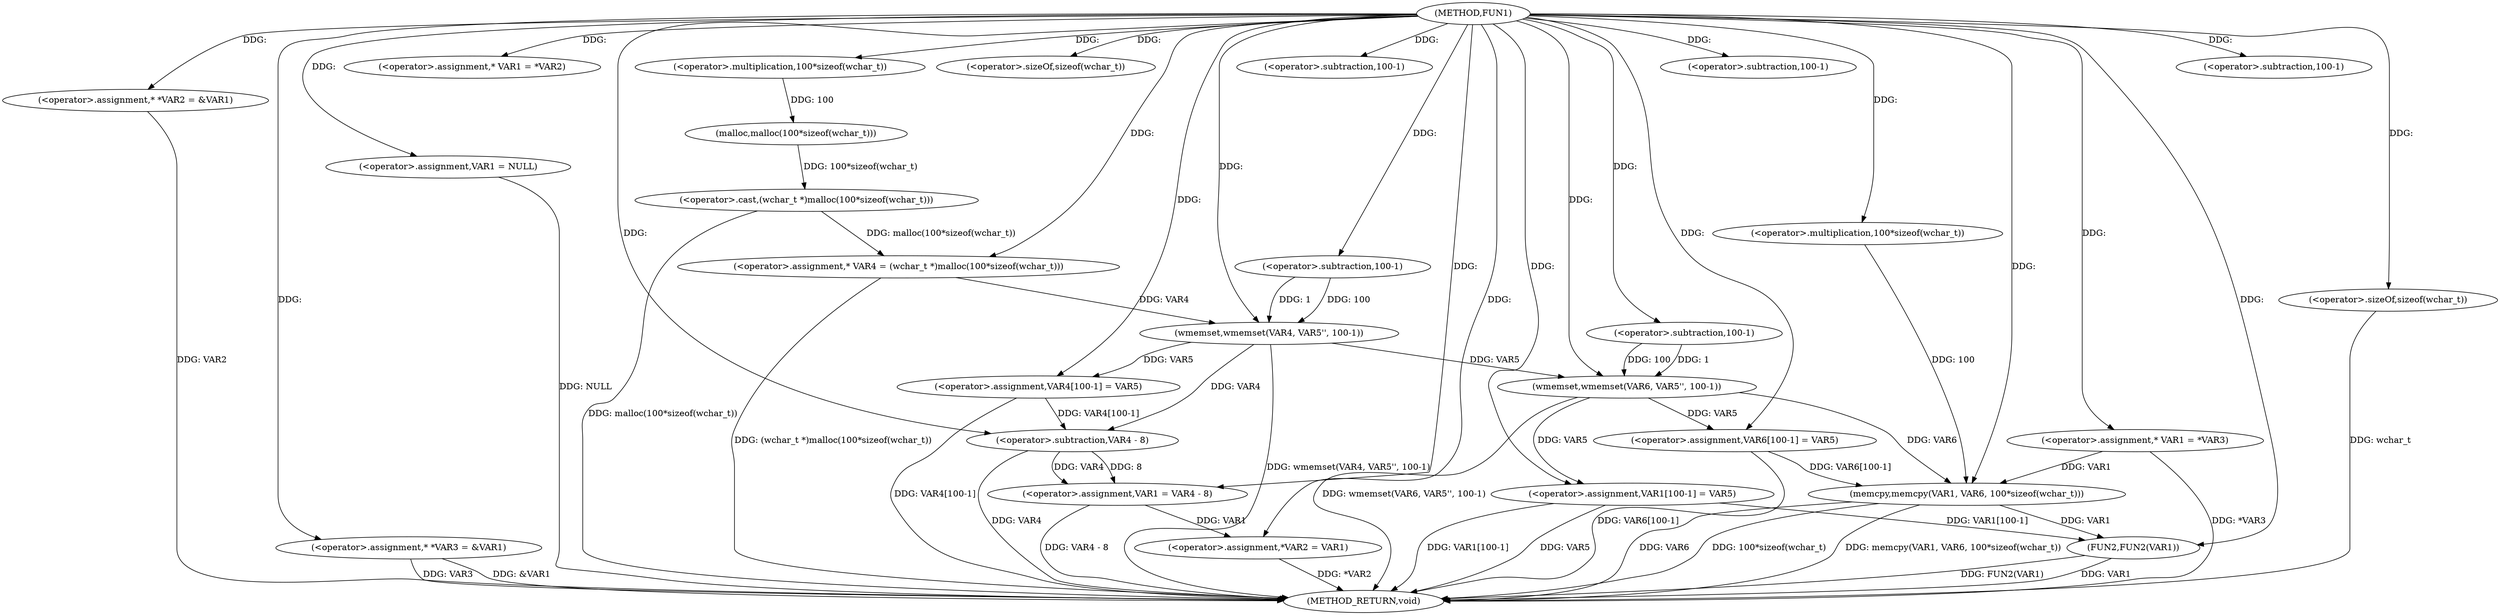 digraph FUN1 {  
"1000100" [label = "(METHOD,FUN1)" ]
"1000192" [label = "(METHOD_RETURN,void)" ]
"1000104" [label = "(<operator>.assignment,* *VAR2 = &VAR1)" ]
"1000109" [label = "(<operator>.assignment,* *VAR3 = &VAR1)" ]
"1000113" [label = "(<operator>.assignment,VAR1 = NULL)" ]
"1000118" [label = "(<operator>.assignment,* VAR1 = *VAR2)" ]
"1000124" [label = "(<operator>.assignment,* VAR4 = (wchar_t *)malloc(100*sizeof(wchar_t)))" ]
"1000126" [label = "(<operator>.cast,(wchar_t *)malloc(100*sizeof(wchar_t)))" ]
"1000128" [label = "(malloc,malloc(100*sizeof(wchar_t)))" ]
"1000129" [label = "(<operator>.multiplication,100*sizeof(wchar_t))" ]
"1000131" [label = "(<operator>.sizeOf,sizeof(wchar_t))" ]
"1000133" [label = "(wmemset,wmemset(VAR4, VAR5'', 100-1))" ]
"1000136" [label = "(<operator>.subtraction,100-1)" ]
"1000139" [label = "(<operator>.assignment,VAR4[100-1] = VAR5)" ]
"1000142" [label = "(<operator>.subtraction,100-1)" ]
"1000146" [label = "(<operator>.assignment,VAR1 = VAR4 - 8)" ]
"1000148" [label = "(<operator>.subtraction,VAR4 - 8)" ]
"1000151" [label = "(<operator>.assignment,*VAR2 = VAR1)" ]
"1000157" [label = "(<operator>.assignment,* VAR1 = *VAR3)" ]
"1000163" [label = "(wmemset,wmemset(VAR6, VAR5'', 100-1))" ]
"1000166" [label = "(<operator>.subtraction,100-1)" ]
"1000169" [label = "(<operator>.assignment,VAR6[100-1] = VAR5)" ]
"1000172" [label = "(<operator>.subtraction,100-1)" ]
"1000176" [label = "(memcpy,memcpy(VAR1, VAR6, 100*sizeof(wchar_t)))" ]
"1000179" [label = "(<operator>.multiplication,100*sizeof(wchar_t))" ]
"1000181" [label = "(<operator>.sizeOf,sizeof(wchar_t))" ]
"1000183" [label = "(<operator>.assignment,VAR1[100-1] = VAR5)" ]
"1000186" [label = "(<operator>.subtraction,100-1)" ]
"1000190" [label = "(FUN2,FUN2(VAR1))" ]
  "1000104" -> "1000192"  [ label = "DDG: VAR2"] 
  "1000183" -> "1000192"  [ label = "DDG: VAR5"] 
  "1000133" -> "1000192"  [ label = "DDG: wmemset(VAR4, VAR5'', 100-1)"] 
  "1000169" -> "1000192"  [ label = "DDG: VAR6[100-1]"] 
  "1000126" -> "1000192"  [ label = "DDG: malloc(100*sizeof(wchar_t))"] 
  "1000181" -> "1000192"  [ label = "DDG: wchar_t"] 
  "1000176" -> "1000192"  [ label = "DDG: VAR6"] 
  "1000157" -> "1000192"  [ label = "DDG: *VAR3"] 
  "1000124" -> "1000192"  [ label = "DDG: (wchar_t *)malloc(100*sizeof(wchar_t))"] 
  "1000190" -> "1000192"  [ label = "DDG: FUN2(VAR1)"] 
  "1000176" -> "1000192"  [ label = "DDG: 100*sizeof(wchar_t)"] 
  "1000139" -> "1000192"  [ label = "DDG: VAR4[100-1]"] 
  "1000183" -> "1000192"  [ label = "DDG: VAR1[100-1]"] 
  "1000151" -> "1000192"  [ label = "DDG: *VAR2"] 
  "1000190" -> "1000192"  [ label = "DDG: VAR1"] 
  "1000113" -> "1000192"  [ label = "DDG: NULL"] 
  "1000148" -> "1000192"  [ label = "DDG: VAR4"] 
  "1000146" -> "1000192"  [ label = "DDG: VAR4 - 8"] 
  "1000176" -> "1000192"  [ label = "DDG: memcpy(VAR1, VAR6, 100*sizeof(wchar_t))"] 
  "1000109" -> "1000192"  [ label = "DDG: VAR3"] 
  "1000163" -> "1000192"  [ label = "DDG: wmemset(VAR6, VAR5'', 100-1)"] 
  "1000109" -> "1000192"  [ label = "DDG: &VAR1"] 
  "1000100" -> "1000104"  [ label = "DDG: "] 
  "1000100" -> "1000109"  [ label = "DDG: "] 
  "1000100" -> "1000113"  [ label = "DDG: "] 
  "1000100" -> "1000118"  [ label = "DDG: "] 
  "1000126" -> "1000124"  [ label = "DDG: malloc(100*sizeof(wchar_t))"] 
  "1000100" -> "1000124"  [ label = "DDG: "] 
  "1000128" -> "1000126"  [ label = "DDG: 100*sizeof(wchar_t)"] 
  "1000129" -> "1000128"  [ label = "DDG: 100"] 
  "1000100" -> "1000129"  [ label = "DDG: "] 
  "1000100" -> "1000131"  [ label = "DDG: "] 
  "1000124" -> "1000133"  [ label = "DDG: VAR4"] 
  "1000100" -> "1000133"  [ label = "DDG: "] 
  "1000136" -> "1000133"  [ label = "DDG: 100"] 
  "1000136" -> "1000133"  [ label = "DDG: 1"] 
  "1000100" -> "1000136"  [ label = "DDG: "] 
  "1000133" -> "1000139"  [ label = "DDG: VAR5"] 
  "1000100" -> "1000139"  [ label = "DDG: "] 
  "1000100" -> "1000142"  [ label = "DDG: "] 
  "1000148" -> "1000146"  [ label = "DDG: VAR4"] 
  "1000148" -> "1000146"  [ label = "DDG: 8"] 
  "1000100" -> "1000146"  [ label = "DDG: "] 
  "1000139" -> "1000148"  [ label = "DDG: VAR4[100-1]"] 
  "1000133" -> "1000148"  [ label = "DDG: VAR4"] 
  "1000100" -> "1000148"  [ label = "DDG: "] 
  "1000146" -> "1000151"  [ label = "DDG: VAR1"] 
  "1000100" -> "1000151"  [ label = "DDG: "] 
  "1000100" -> "1000157"  [ label = "DDG: "] 
  "1000100" -> "1000163"  [ label = "DDG: "] 
  "1000133" -> "1000163"  [ label = "DDG: VAR5"] 
  "1000166" -> "1000163"  [ label = "DDG: 100"] 
  "1000166" -> "1000163"  [ label = "DDG: 1"] 
  "1000100" -> "1000166"  [ label = "DDG: "] 
  "1000163" -> "1000169"  [ label = "DDG: VAR5"] 
  "1000100" -> "1000169"  [ label = "DDG: "] 
  "1000100" -> "1000172"  [ label = "DDG: "] 
  "1000157" -> "1000176"  [ label = "DDG: VAR1"] 
  "1000100" -> "1000176"  [ label = "DDG: "] 
  "1000163" -> "1000176"  [ label = "DDG: VAR6"] 
  "1000169" -> "1000176"  [ label = "DDG: VAR6[100-1]"] 
  "1000179" -> "1000176"  [ label = "DDG: 100"] 
  "1000100" -> "1000179"  [ label = "DDG: "] 
  "1000100" -> "1000181"  [ label = "DDG: "] 
  "1000100" -> "1000183"  [ label = "DDG: "] 
  "1000163" -> "1000183"  [ label = "DDG: VAR5"] 
  "1000100" -> "1000186"  [ label = "DDG: "] 
  "1000183" -> "1000190"  [ label = "DDG: VAR1[100-1]"] 
  "1000176" -> "1000190"  [ label = "DDG: VAR1"] 
  "1000100" -> "1000190"  [ label = "DDG: "] 
}
